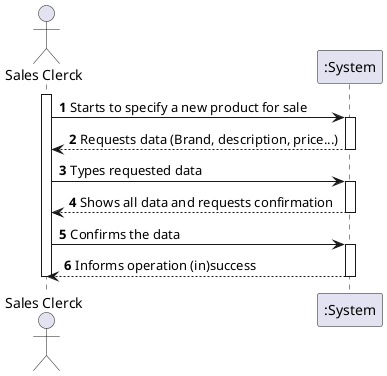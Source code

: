 @startuml
autonumber
actor "Sales Clerck" as SC

activate SC

SC -> ":System" : Starts to specify a new product for sale
activate ":System"

":System" --> SC : Requests data (Brand, description, price...)
deactivate ":System"

SC -> ":System" : Types requested data
activate ":System"

":System" --> SC :Shows all data and requests confirmation
deactivate ":System"

SC -> ":System" : Confirms the data

activate ":System"
":System" --> SC : Informs operation (in)success
deactivate ":System"

deactivate SC

@enduml